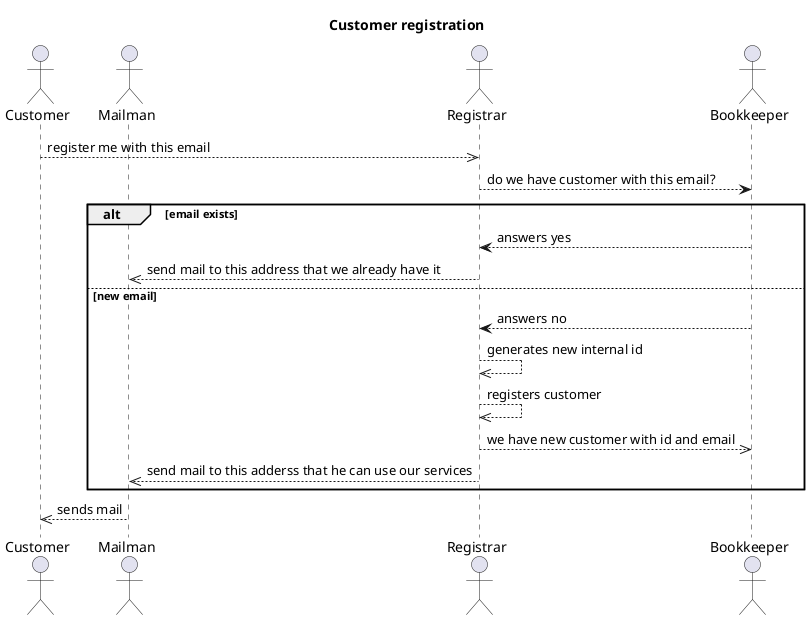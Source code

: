@startuml

title Customer registration

actor Customer as c
actor Mailman as m
actor Registrar as r
actor Bookkeeper as b

c -->> r: register me with this email
r --> b: do we have customer with this email?
alt email exists
b --> r: answers yes
r -->> m: send mail to this address that we already have it
else new email
b --> r: answers no
r -->> r: generates new internal id
r -->> r: registers customer
r -->> b: we have new customer with id and email
r -->> m: send mail to this adderss that he can use our services
end
m -->> c: sends mail
@enduml
